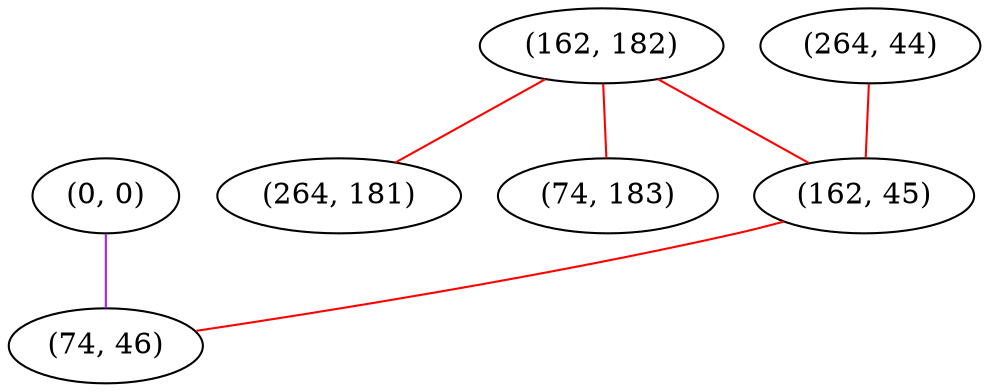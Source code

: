 graph "" {
"(0, 0)";
"(162, 182)";
"(264, 44)";
"(264, 181)";
"(162, 45)";
"(74, 46)";
"(74, 183)";
"(0, 0)" -- "(74, 46)"  [color=purple, key=0, weight=4];
"(162, 182)" -- "(74, 183)"  [color=red, key=0, weight=1];
"(162, 182)" -- "(162, 45)"  [color=red, key=0, weight=1];
"(162, 182)" -- "(264, 181)"  [color=red, key=0, weight=1];
"(264, 44)" -- "(162, 45)"  [color=red, key=0, weight=1];
"(162, 45)" -- "(74, 46)"  [color=red, key=0, weight=1];
}
